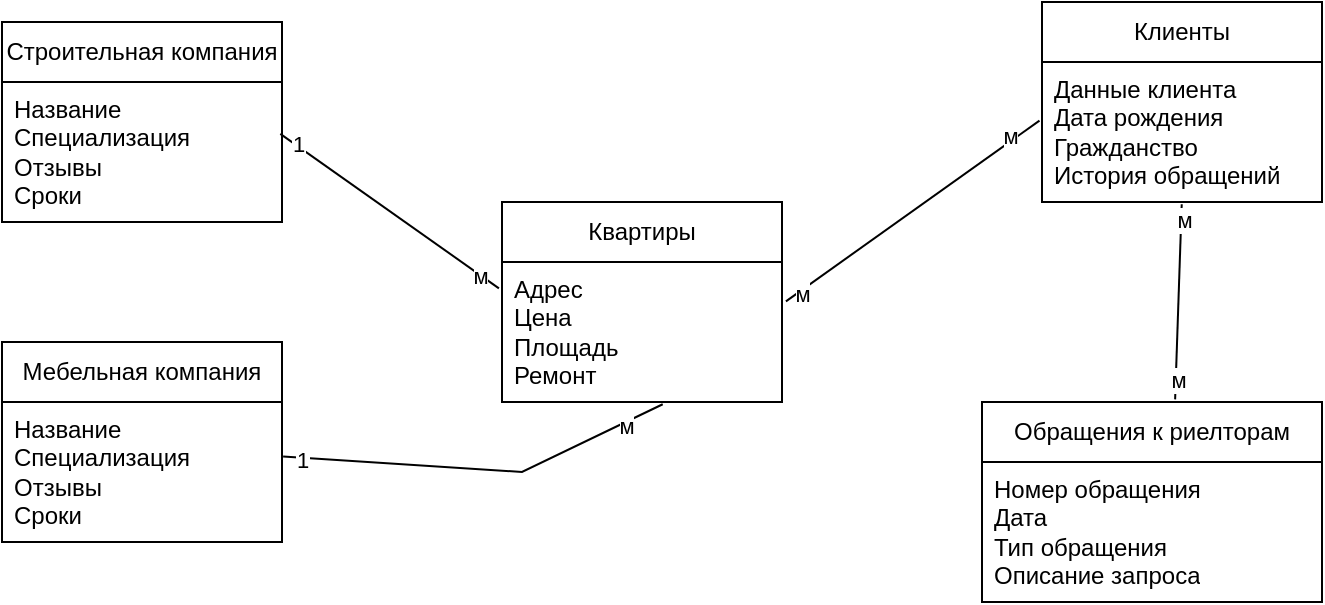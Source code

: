 <mxfile version="23.1.2" type="github">
  <diagram id="R2lEEEUBdFMjLlhIrx00" name="Page-1">
    <mxGraphModel dx="828" dy="383" grid="1" gridSize="10" guides="1" tooltips="1" connect="1" arrows="1" fold="1" page="1" pageScale="1" pageWidth="850" pageHeight="1100" math="0" shadow="0" extFonts="Permanent Marker^https://fonts.googleapis.com/css?family=Permanent+Marker">
      <root>
        <mxCell id="0" />
        <mxCell id="1" parent="0" />
        <mxCell id="u0HfYrDlmDr91f0vMVhW-5" value="Квартиры" style="swimlane;fontStyle=0;childLayout=stackLayout;horizontal=1;startSize=30;horizontalStack=0;resizeParent=1;resizeParentMax=0;resizeLast=0;collapsible=1;marginBottom=0;whiteSpace=wrap;html=1;" vertex="1" parent="1">
          <mxGeometry x="320" y="350" width="140" height="100" as="geometry" />
        </mxCell>
        <mxCell id="u0HfYrDlmDr91f0vMVhW-6" value="Адрес&lt;br&gt;Цена&lt;br&gt;Площадь&lt;br&gt;Ремонт&lt;br&gt;" style="text;strokeColor=none;fillColor=none;align=left;verticalAlign=middle;spacingLeft=4;spacingRight=4;overflow=hidden;points=[[0,0.5],[1,0.5]];portConstraint=eastwest;rotatable=0;whiteSpace=wrap;html=1;" vertex="1" parent="u0HfYrDlmDr91f0vMVhW-5">
          <mxGeometry y="30" width="140" height="70" as="geometry" />
        </mxCell>
        <mxCell id="u0HfYrDlmDr91f0vMVhW-10" value="Клиенты" style="swimlane;fontStyle=0;childLayout=stackLayout;horizontal=1;startSize=30;horizontalStack=0;resizeParent=1;resizeParentMax=0;resizeLast=0;collapsible=1;marginBottom=0;whiteSpace=wrap;html=1;" vertex="1" parent="1">
          <mxGeometry x="590" y="250" width="140" height="100" as="geometry" />
        </mxCell>
        <mxCell id="u0HfYrDlmDr91f0vMVhW-11" value="Данные клиента&lt;br&gt;Дата рождения&lt;br&gt;Гражданство&lt;br&gt;История обращений" style="text;strokeColor=none;fillColor=none;align=left;verticalAlign=middle;spacingLeft=4;spacingRight=4;overflow=hidden;points=[[0,0.5],[1,0.5]];portConstraint=eastwest;rotatable=0;whiteSpace=wrap;html=1;" vertex="1" parent="u0HfYrDlmDr91f0vMVhW-10">
          <mxGeometry y="30" width="140" height="70" as="geometry" />
        </mxCell>
        <mxCell id="u0HfYrDlmDr91f0vMVhW-12" value="Обращения к риелторам" style="swimlane;fontStyle=0;childLayout=stackLayout;horizontal=1;startSize=30;horizontalStack=0;resizeParent=1;resizeParentMax=0;resizeLast=0;collapsible=1;marginBottom=0;whiteSpace=wrap;html=1;" vertex="1" parent="1">
          <mxGeometry x="560" y="450" width="170" height="100" as="geometry" />
        </mxCell>
        <mxCell id="u0HfYrDlmDr91f0vMVhW-13" value="Номер обращения&lt;br&gt;Дата&lt;br&gt;Тип обращения&lt;br&gt;Описание запроса" style="text;strokeColor=none;fillColor=none;align=left;verticalAlign=middle;spacingLeft=4;spacingRight=4;overflow=hidden;points=[[0,0.5],[1,0.5]];portConstraint=eastwest;rotatable=0;whiteSpace=wrap;html=1;" vertex="1" parent="u0HfYrDlmDr91f0vMVhW-12">
          <mxGeometry y="30" width="170" height="70" as="geometry" />
        </mxCell>
        <mxCell id="u0HfYrDlmDr91f0vMVhW-14" value="Строительная компания" style="swimlane;fontStyle=0;childLayout=stackLayout;horizontal=1;startSize=30;horizontalStack=0;resizeParent=1;resizeParentMax=0;resizeLast=0;collapsible=1;marginBottom=0;whiteSpace=wrap;html=1;" vertex="1" parent="1">
          <mxGeometry x="70" y="260" width="140" height="100" as="geometry" />
        </mxCell>
        <mxCell id="u0HfYrDlmDr91f0vMVhW-15" value="Название&lt;br&gt;Специализация&lt;br&gt;Отзывы&lt;br&gt;Сроки" style="text;strokeColor=none;fillColor=none;align=left;verticalAlign=middle;spacingLeft=4;spacingRight=4;overflow=hidden;points=[[0,0.5],[1,0.5]];portConstraint=eastwest;rotatable=0;whiteSpace=wrap;html=1;" vertex="1" parent="u0HfYrDlmDr91f0vMVhW-14">
          <mxGeometry y="30" width="140" height="70" as="geometry" />
        </mxCell>
        <mxCell id="u0HfYrDlmDr91f0vMVhW-16" value="Мебельная компания" style="swimlane;fontStyle=0;childLayout=stackLayout;horizontal=1;startSize=30;horizontalStack=0;resizeParent=1;resizeParentMax=0;resizeLast=0;collapsible=1;marginBottom=0;whiteSpace=wrap;html=1;" vertex="1" parent="1">
          <mxGeometry x="70" y="420" width="140" height="100" as="geometry" />
        </mxCell>
        <mxCell id="u0HfYrDlmDr91f0vMVhW-17" value="Название&lt;br&gt;Специализация&lt;br&gt;Отзывы&lt;br&gt;Сроки" style="text;strokeColor=none;fillColor=none;align=left;verticalAlign=middle;spacingLeft=4;spacingRight=4;overflow=hidden;points=[[0,0.5],[1,0.5]];portConstraint=eastwest;rotatable=0;whiteSpace=wrap;html=1;" vertex="1" parent="u0HfYrDlmDr91f0vMVhW-16">
          <mxGeometry y="30" width="140" height="70" as="geometry" />
        </mxCell>
        <mxCell id="u0HfYrDlmDr91f0vMVhW-23" value="" style="endArrow=none;html=1;rounded=0;exitX=0.994;exitY=0.371;exitDx=0;exitDy=0;exitPerimeter=0;entryX=-0.011;entryY=0.188;entryDx=0;entryDy=0;entryPerimeter=0;" edge="1" parent="1" source="u0HfYrDlmDr91f0vMVhW-15" target="u0HfYrDlmDr91f0vMVhW-6">
          <mxGeometry width="50" height="50" relative="1" as="geometry">
            <mxPoint x="270" y="360" as="sourcePoint" />
            <mxPoint x="320" y="310" as="targetPoint" />
          </mxGeometry>
        </mxCell>
        <mxCell id="u0HfYrDlmDr91f0vMVhW-28" value="1" style="edgeLabel;html=1;align=center;verticalAlign=middle;resizable=0;points=[];" vertex="1" connectable="0" parent="u0HfYrDlmDr91f0vMVhW-23">
          <mxGeometry x="-0.85" y="1" relative="1" as="geometry">
            <mxPoint as="offset" />
          </mxGeometry>
        </mxCell>
        <mxCell id="u0HfYrDlmDr91f0vMVhW-30" value="м" style="edgeLabel;html=1;align=center;verticalAlign=middle;resizable=0;points=[];" vertex="1" connectable="0" parent="u0HfYrDlmDr91f0vMVhW-23">
          <mxGeometry x="0.824" relative="1" as="geometry">
            <mxPoint as="offset" />
          </mxGeometry>
        </mxCell>
        <mxCell id="u0HfYrDlmDr91f0vMVhW-25" value="" style="endArrow=none;html=1;rounded=0;entryX=0.574;entryY=1.016;entryDx=0;entryDy=0;entryPerimeter=0;exitX=1.004;exitY=0.389;exitDx=0;exitDy=0;exitPerimeter=0;" edge="1" parent="1" source="u0HfYrDlmDr91f0vMVhW-17" target="u0HfYrDlmDr91f0vMVhW-6">
          <mxGeometry width="50" height="50" relative="1" as="geometry">
            <mxPoint x="420" y="430" as="sourcePoint" />
            <mxPoint x="470" y="380" as="targetPoint" />
            <Array as="points">
              <mxPoint x="330" y="485" />
            </Array>
          </mxGeometry>
        </mxCell>
        <mxCell id="u0HfYrDlmDr91f0vMVhW-29" value="1" style="edgeLabel;html=1;align=center;verticalAlign=middle;resizable=0;points=[];" vertex="1" connectable="0" parent="u0HfYrDlmDr91f0vMVhW-25">
          <mxGeometry x="-0.91" y="-1" relative="1" as="geometry">
            <mxPoint as="offset" />
          </mxGeometry>
        </mxCell>
        <mxCell id="u0HfYrDlmDr91f0vMVhW-31" value="м" style="edgeLabel;html=1;align=center;verticalAlign=middle;resizable=0;points=[];" vertex="1" connectable="0" parent="u0HfYrDlmDr91f0vMVhW-25">
          <mxGeometry x="0.785" y="-1" relative="1" as="geometry">
            <mxPoint as="offset" />
          </mxGeometry>
        </mxCell>
        <mxCell id="u0HfYrDlmDr91f0vMVhW-26" value="" style="endArrow=none;html=1;rounded=0;entryX=-0.009;entryY=0.419;entryDx=0;entryDy=0;entryPerimeter=0;exitX=1.014;exitY=0.281;exitDx=0;exitDy=0;exitPerimeter=0;" edge="1" parent="1" source="u0HfYrDlmDr91f0vMVhW-6" target="u0HfYrDlmDr91f0vMVhW-11">
          <mxGeometry width="50" height="50" relative="1" as="geometry">
            <mxPoint x="461" y="377" as="sourcePoint" />
            <mxPoint x="516.36" y="320.0" as="targetPoint" />
          </mxGeometry>
        </mxCell>
        <mxCell id="u0HfYrDlmDr91f0vMVhW-32" value="м" style="edgeLabel;html=1;align=center;verticalAlign=middle;resizable=0;points=[];" vertex="1" connectable="0" parent="u0HfYrDlmDr91f0vMVhW-26">
          <mxGeometry x="0.79" y="3" relative="1" as="geometry">
            <mxPoint as="offset" />
          </mxGeometry>
        </mxCell>
        <mxCell id="u0HfYrDlmDr91f0vMVhW-33" value="м" style="edgeLabel;html=1;align=center;verticalAlign=middle;resizable=0;points=[];" vertex="1" connectable="0" parent="u0HfYrDlmDr91f0vMVhW-26">
          <mxGeometry x="-0.882" y="-1" relative="1" as="geometry">
            <mxPoint as="offset" />
          </mxGeometry>
        </mxCell>
        <mxCell id="u0HfYrDlmDr91f0vMVhW-27" value="" style="endArrow=none;html=1;rounded=0;exitX=0.499;exitY=1.016;exitDx=0;exitDy=0;exitPerimeter=0;entryX=0.568;entryY=-0.013;entryDx=0;entryDy=0;entryPerimeter=0;" edge="1" parent="1" source="u0HfYrDlmDr91f0vMVhW-11" target="u0HfYrDlmDr91f0vMVhW-12">
          <mxGeometry width="50" height="50" relative="1" as="geometry">
            <mxPoint x="549" y="406" as="sourcePoint" />
            <mxPoint x="660" y="400" as="targetPoint" />
          </mxGeometry>
        </mxCell>
        <mxCell id="u0HfYrDlmDr91f0vMVhW-34" value="м" style="edgeLabel;html=1;align=center;verticalAlign=middle;resizable=0;points=[];" vertex="1" connectable="0" parent="u0HfYrDlmDr91f0vMVhW-27">
          <mxGeometry x="-0.834" y="1" relative="1" as="geometry">
            <mxPoint as="offset" />
          </mxGeometry>
        </mxCell>
        <mxCell id="u0HfYrDlmDr91f0vMVhW-35" value="м" style="edgeLabel;html=1;align=center;verticalAlign=middle;resizable=0;points=[];" vertex="1" connectable="0" parent="u0HfYrDlmDr91f0vMVhW-27">
          <mxGeometry x="0.793" y="1" relative="1" as="geometry">
            <mxPoint as="offset" />
          </mxGeometry>
        </mxCell>
      </root>
    </mxGraphModel>
  </diagram>
</mxfile>
